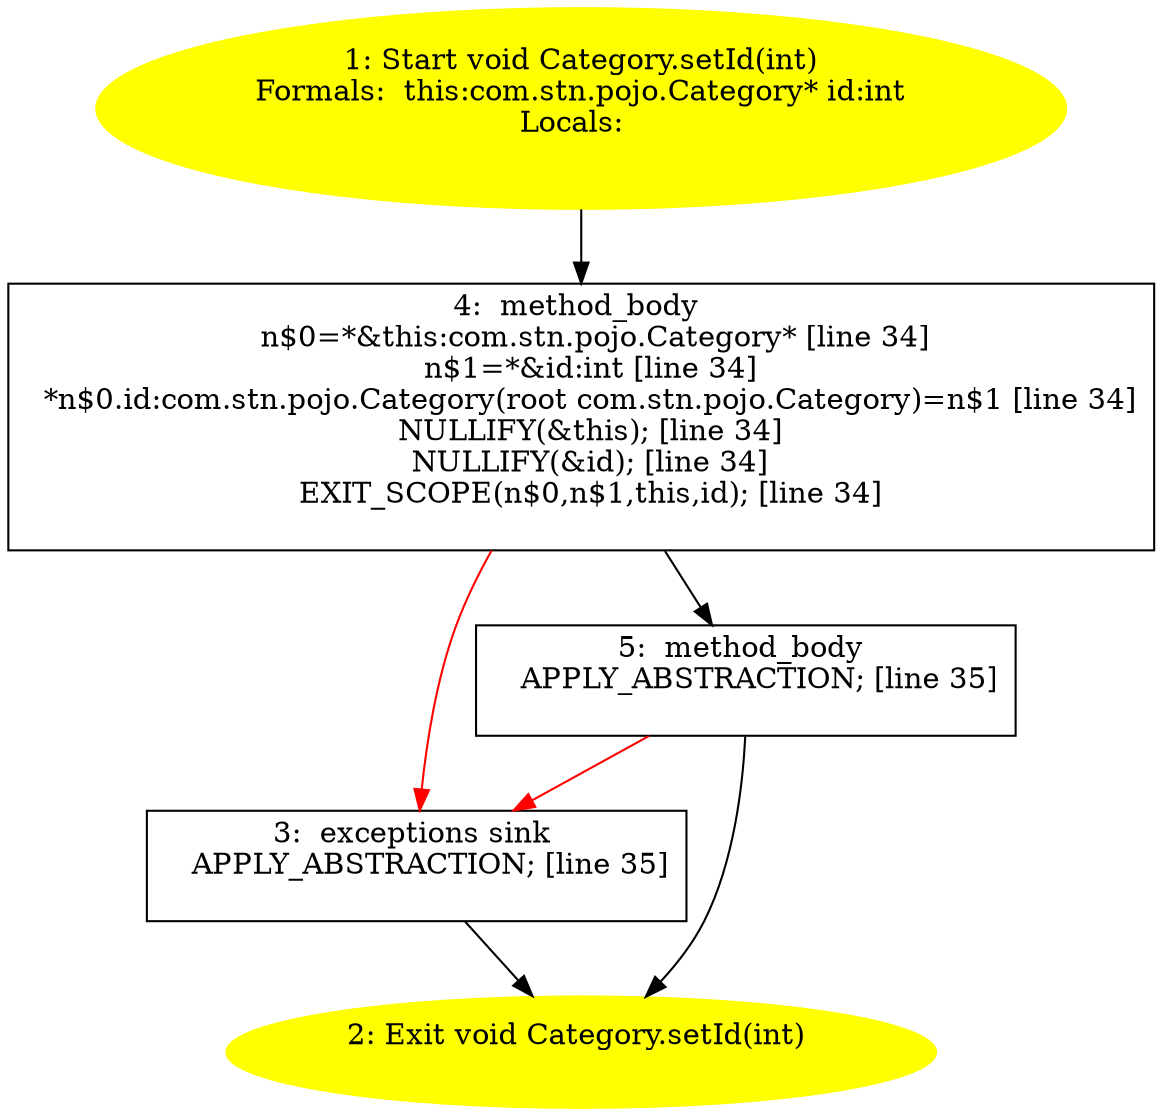 /* @generated */
digraph cfg {
"com.stn.pojo.Category.setId(int):void.bba9862214bf38985b5cb8aceeff588a_1" [label="1: Start void Category.setId(int)\nFormals:  this:com.stn.pojo.Category* id:int\nLocals:  \n  " color=yellow style=filled]
	

	 "com.stn.pojo.Category.setId(int):void.bba9862214bf38985b5cb8aceeff588a_1" -> "com.stn.pojo.Category.setId(int):void.bba9862214bf38985b5cb8aceeff588a_4" ;
"com.stn.pojo.Category.setId(int):void.bba9862214bf38985b5cb8aceeff588a_2" [label="2: Exit void Category.setId(int) \n  " color=yellow style=filled]
	

"com.stn.pojo.Category.setId(int):void.bba9862214bf38985b5cb8aceeff588a_3" [label="3:  exceptions sink \n   APPLY_ABSTRACTION; [line 35]\n " shape="box"]
	

	 "com.stn.pojo.Category.setId(int):void.bba9862214bf38985b5cb8aceeff588a_3" -> "com.stn.pojo.Category.setId(int):void.bba9862214bf38985b5cb8aceeff588a_2" ;
"com.stn.pojo.Category.setId(int):void.bba9862214bf38985b5cb8aceeff588a_4" [label="4:  method_body \n   n$0=*&this:com.stn.pojo.Category* [line 34]\n  n$1=*&id:int [line 34]\n  *n$0.id:com.stn.pojo.Category(root com.stn.pojo.Category)=n$1 [line 34]\n  NULLIFY(&this); [line 34]\n  NULLIFY(&id); [line 34]\n  EXIT_SCOPE(n$0,n$1,this,id); [line 34]\n " shape="box"]
	

	 "com.stn.pojo.Category.setId(int):void.bba9862214bf38985b5cb8aceeff588a_4" -> "com.stn.pojo.Category.setId(int):void.bba9862214bf38985b5cb8aceeff588a_5" ;
	 "com.stn.pojo.Category.setId(int):void.bba9862214bf38985b5cb8aceeff588a_4" -> "com.stn.pojo.Category.setId(int):void.bba9862214bf38985b5cb8aceeff588a_3" [color="red" ];
"com.stn.pojo.Category.setId(int):void.bba9862214bf38985b5cb8aceeff588a_5" [label="5:  method_body \n   APPLY_ABSTRACTION; [line 35]\n " shape="box"]
	

	 "com.stn.pojo.Category.setId(int):void.bba9862214bf38985b5cb8aceeff588a_5" -> "com.stn.pojo.Category.setId(int):void.bba9862214bf38985b5cb8aceeff588a_2" ;
	 "com.stn.pojo.Category.setId(int):void.bba9862214bf38985b5cb8aceeff588a_5" -> "com.stn.pojo.Category.setId(int):void.bba9862214bf38985b5cb8aceeff588a_3" [color="red" ];
}
